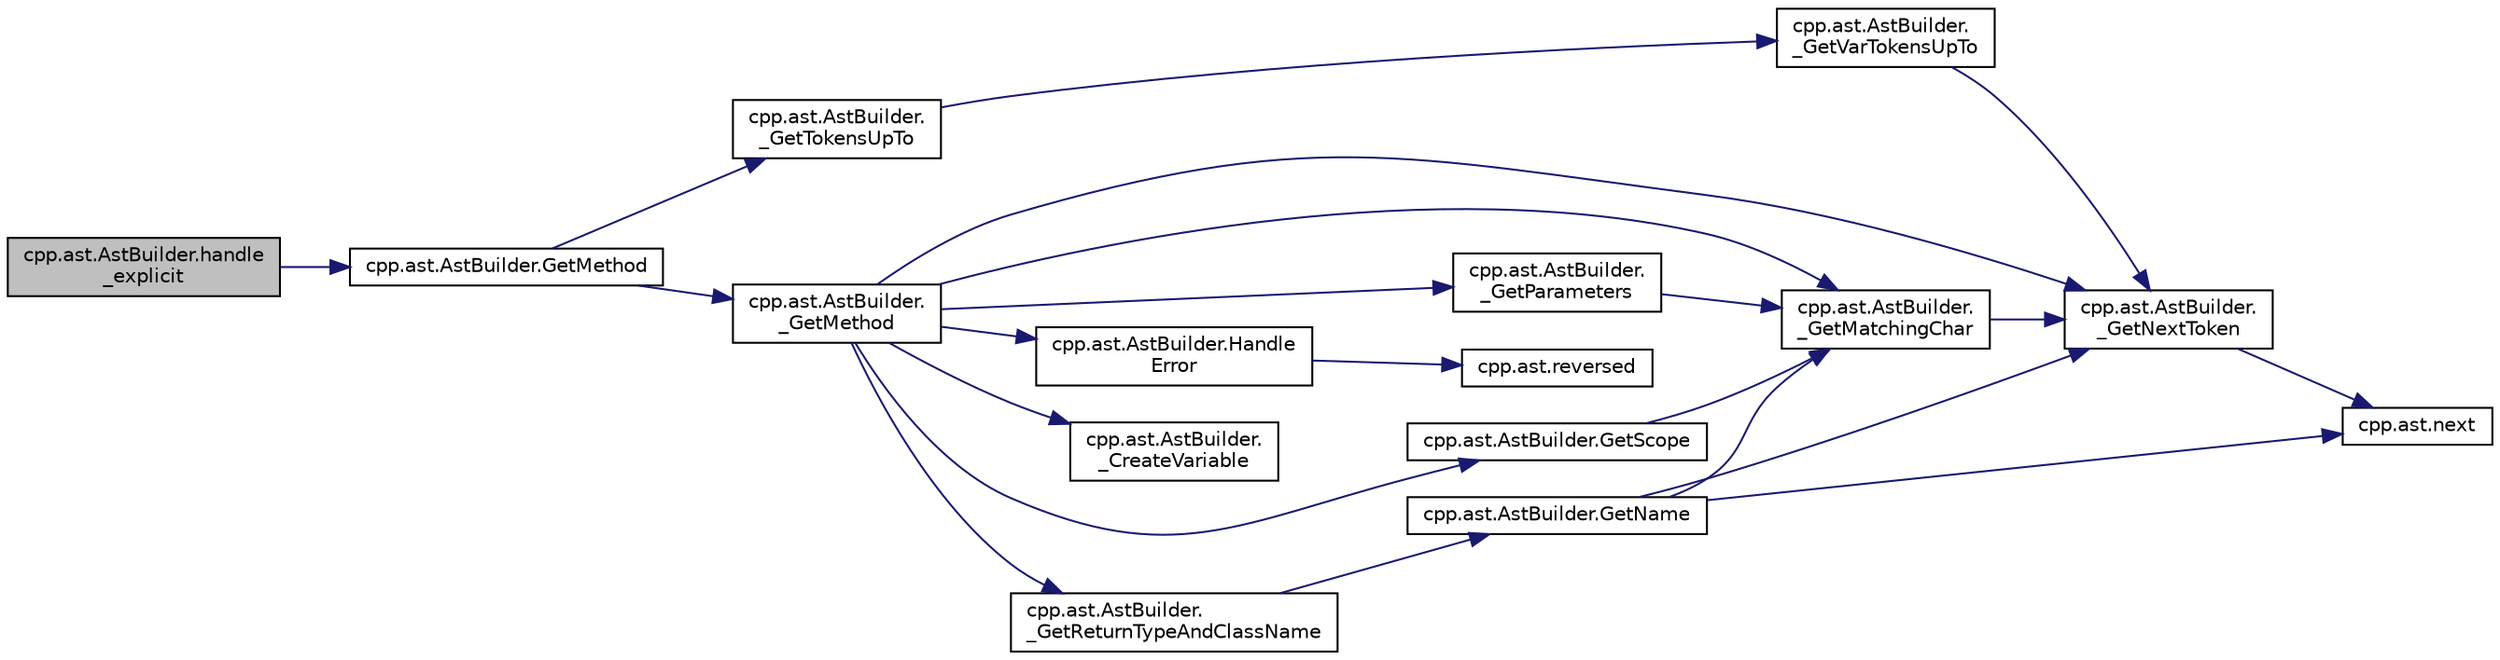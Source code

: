 digraph "cpp.ast.AstBuilder.handle_explicit"
{
  edge [fontname="Helvetica",fontsize="10",labelfontname="Helvetica",labelfontsize="10"];
  node [fontname="Helvetica",fontsize="10",shape=record];
  rankdir="LR";
  Node377 [label="cpp.ast.AstBuilder.handle\l_explicit",height=0.2,width=0.4,color="black", fillcolor="grey75", style="filled", fontcolor="black"];
  Node377 -> Node378 [color="midnightblue",fontsize="10",style="solid",fontname="Helvetica"];
  Node378 [label="cpp.ast.AstBuilder.GetMethod",height=0.2,width=0.4,color="black", fillcolor="white", style="filled",URL="$d9/dc3/classcpp_1_1ast_1_1_ast_builder.html#af22fb880867876144d20818391ad267a"];
  Node378 -> Node379 [color="midnightblue",fontsize="10",style="solid",fontname="Helvetica"];
  Node379 [label="cpp.ast.AstBuilder.\l_GetTokensUpTo",height=0.2,width=0.4,color="black", fillcolor="white", style="filled",URL="$d9/dc3/classcpp_1_1ast_1_1_ast_builder.html#a93e70a799351e5c40f07efb218889b31"];
  Node379 -> Node380 [color="midnightblue",fontsize="10",style="solid",fontname="Helvetica"];
  Node380 [label="cpp.ast.AstBuilder.\l_GetVarTokensUpTo",height=0.2,width=0.4,color="black", fillcolor="white", style="filled",URL="$d9/dc3/classcpp_1_1ast_1_1_ast_builder.html#a0b5b10f2608ba3e8851fbd65d51b1f22"];
  Node380 -> Node381 [color="midnightblue",fontsize="10",style="solid",fontname="Helvetica"];
  Node381 [label="cpp.ast.AstBuilder.\l_GetNextToken",height=0.2,width=0.4,color="black", fillcolor="white", style="filled",URL="$d9/dc3/classcpp_1_1ast_1_1_ast_builder.html#ac22b5683a8f1a86a49751d6d0bcd4b84"];
  Node381 -> Node382 [color="midnightblue",fontsize="10",style="solid",fontname="Helvetica"];
  Node382 [label="cpp.ast.next",height=0.2,width=0.4,color="black", fillcolor="white", style="filled",URL="$d2/d9c/namespacecpp_1_1ast.html#a39ad8261fef5e0a7c1c17c510541b66f"];
  Node378 -> Node383 [color="midnightblue",fontsize="10",style="solid",fontname="Helvetica"];
  Node383 [label="cpp.ast.AstBuilder.\l_GetMethod",height=0.2,width=0.4,color="black", fillcolor="white", style="filled",URL="$d9/dc3/classcpp_1_1ast_1_1_ast_builder.html#ad1d43eb0d4bdc6be1a9d7ff86c54bd66"];
  Node383 -> Node381 [color="midnightblue",fontsize="10",style="solid",fontname="Helvetica"];
  Node383 -> Node384 [color="midnightblue",fontsize="10",style="solid",fontname="Helvetica"];
  Node384 [label="cpp.ast.AstBuilder.\l_GetMatchingChar",height=0.2,width=0.4,color="black", fillcolor="white", style="filled",URL="$d9/dc3/classcpp_1_1ast_1_1_ast_builder.html#a30936331903fe395451f8ed8ea2c26ba"];
  Node384 -> Node381 [color="midnightblue",fontsize="10",style="solid",fontname="Helvetica"];
  Node383 -> Node385 [color="midnightblue",fontsize="10",style="solid",fontname="Helvetica"];
  Node385 [label="cpp.ast.AstBuilder.\l_GetParameters",height=0.2,width=0.4,color="black", fillcolor="white", style="filled",URL="$d9/dc3/classcpp_1_1ast_1_1_ast_builder.html#a89bbfbdcc6d029629f304aa9b643faf3"];
  Node385 -> Node384 [color="midnightblue",fontsize="10",style="solid",fontname="Helvetica"];
  Node383 -> Node386 [color="midnightblue",fontsize="10",style="solid",fontname="Helvetica"];
  Node386 [label="cpp.ast.AstBuilder.Handle\lError",height=0.2,width=0.4,color="black", fillcolor="white", style="filled",URL="$d9/dc3/classcpp_1_1ast_1_1_ast_builder.html#a3e610662018d674f6c57ef19254cc470"];
  Node386 -> Node387 [color="midnightblue",fontsize="10",style="solid",fontname="Helvetica"];
  Node387 [label="cpp.ast.reversed",height=0.2,width=0.4,color="black", fillcolor="white", style="filled",URL="$d2/d9c/namespacecpp_1_1ast.html#a0b1c00fd4aaa476b10de6b3a2550f39f"];
  Node383 -> Node388 [color="midnightblue",fontsize="10",style="solid",fontname="Helvetica"];
  Node388 [label="cpp.ast.AstBuilder.\l_CreateVariable",height=0.2,width=0.4,color="black", fillcolor="white", style="filled",URL="$d9/dc3/classcpp_1_1ast_1_1_ast_builder.html#aed483f6f87068092d41c7b612553b330"];
  Node383 -> Node389 [color="midnightblue",fontsize="10",style="solid",fontname="Helvetica"];
  Node389 [label="cpp.ast.AstBuilder.GetScope",height=0.2,width=0.4,color="black", fillcolor="white", style="filled",URL="$d9/dc3/classcpp_1_1ast_1_1_ast_builder.html#add6826421ce64546a7dbb9b2e699a4d4"];
  Node389 -> Node384 [color="midnightblue",fontsize="10",style="solid",fontname="Helvetica"];
  Node383 -> Node390 [color="midnightblue",fontsize="10",style="solid",fontname="Helvetica"];
  Node390 [label="cpp.ast.AstBuilder.\l_GetReturnTypeAndClassName",height=0.2,width=0.4,color="black", fillcolor="white", style="filled",URL="$d9/dc3/classcpp_1_1ast_1_1_ast_builder.html#abef1c7f48a562a67507bd7ed6f822710"];
  Node390 -> Node391 [color="midnightblue",fontsize="10",style="solid",fontname="Helvetica"];
  Node391 [label="cpp.ast.AstBuilder.GetName",height=0.2,width=0.4,color="black", fillcolor="white", style="filled",URL="$d9/dc3/classcpp_1_1ast_1_1_ast_builder.html#a327957c4228325fc5f64821b047bdc6f"];
  Node391 -> Node381 [color="midnightblue",fontsize="10",style="solid",fontname="Helvetica"];
  Node391 -> Node382 [color="midnightblue",fontsize="10",style="solid",fontname="Helvetica"];
  Node391 -> Node384 [color="midnightblue",fontsize="10",style="solid",fontname="Helvetica"];
}
